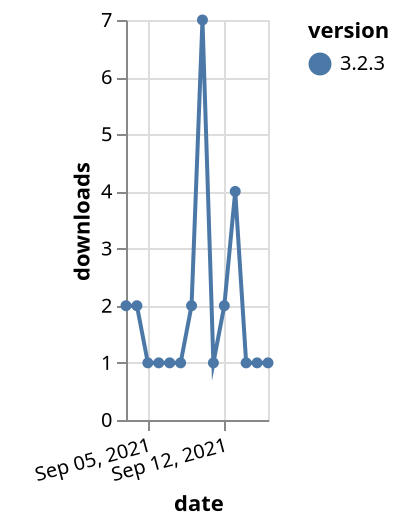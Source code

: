 {"$schema": "https://vega.github.io/schema/vega-lite/v5.json", "description": "A simple bar chart with embedded data.", "data": {"values": [{"date": "2021-09-03", "total": 529, "delta": 2, "version": "3.2.3"}, {"date": "2021-09-04", "total": 531, "delta": 2, "version": "3.2.3"}, {"date": "2021-09-05", "total": 532, "delta": 1, "version": "3.2.3"}, {"date": "2021-09-06", "total": 533, "delta": 1, "version": "3.2.3"}, {"date": "2021-09-07", "total": 534, "delta": 1, "version": "3.2.3"}, {"date": "2021-09-08", "total": 535, "delta": 1, "version": "3.2.3"}, {"date": "2021-09-09", "total": 537, "delta": 2, "version": "3.2.3"}, {"date": "2021-09-10", "total": 544, "delta": 7, "version": "3.2.3"}, {"date": "2021-09-11", "total": 545, "delta": 1, "version": "3.2.3"}, {"date": "2021-09-12", "total": 547, "delta": 2, "version": "3.2.3"}, {"date": "2021-09-13", "total": 551, "delta": 4, "version": "3.2.3"}, {"date": "2021-09-14", "total": 552, "delta": 1, "version": "3.2.3"}, {"date": "2021-09-15", "total": 553, "delta": 1, "version": "3.2.3"}, {"date": "2021-09-16", "total": 554, "delta": 1, "version": "3.2.3"}]}, "width": "container", "mark": {"type": "line", "point": {"filled": true}}, "encoding": {"x": {"field": "date", "type": "temporal", "timeUnit": "yearmonthdate", "title": "date", "axis": {"labelAngle": -15}}, "y": {"field": "delta", "type": "quantitative", "title": "downloads"}, "color": {"field": "version", "type": "nominal"}, "tooltip": {"field": "delta"}}}